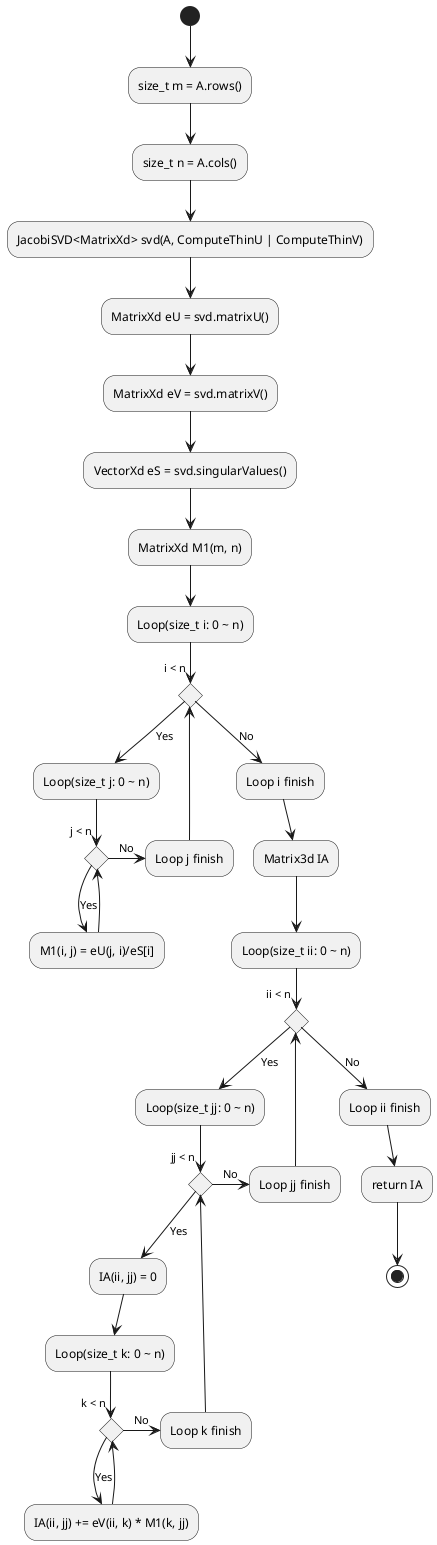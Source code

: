 @startuml

/'
    Calculate inverse matrix with SVD.
    SVD: Singular Value Decomposition
    input: const Matrix3D &A
    return: Eigen::Matrix3D IA
'/

(*) --> "size_t m = A.rows()"
--> "size_t n = A.cols()"
--> "JacobiSVD<MatrixXd> svd(A, ComputeThinU | ComputeThinV)"
--> "MatrixXd eU = svd.matrixU()"
--> "MatrixXd eV = svd.matrixV()"
--> "VectorXd eS = svd.singularValues()"
--> "MatrixXd M1(m, n)"

--> "Loop(size_t i: 0 ~ n)"
if "i < n" as judge_i then
    --> [Yes] "Loop(size_t j: 0 ~ n)"
    if "j < n" as judge_j then
        --> [Yes] "M1(i, j) = eU(j, i)/eS[i]"
        --> judge_j
    else
        -right-> [No] "Loop j finish"
        -left-> judge_i
    endif
else
    --> [No] "Loop i finish"
endif

--> "Matrix3d IA"
--> "Loop(size_t ii: 0 ~ n)"
if "ii < n" as judge_ii then
    --> [Yes] "Loop(size_t jj: 0 ~ n)"
    if "jj < n" as judge_jj then
        --> [Yes] "IA(ii, jj) = 0"
        --> "Loop(size_t k: 0 ~ n)"
        if "k < n" as judge_k then
            --> [Yes] "IA(ii, jj) += eV(ii, k) * M1(k, jj)"
            --> judge_k
        else
            -right-> [No] "Loop k finish"
            --> judge_jj
    else
        judge_jj -right-> [No] "Loop jj finish"
        --> judge_ii
else
    judge_ii --> [No] "Loop ii finish"

--> "return IA"
--> (*)

@enduml